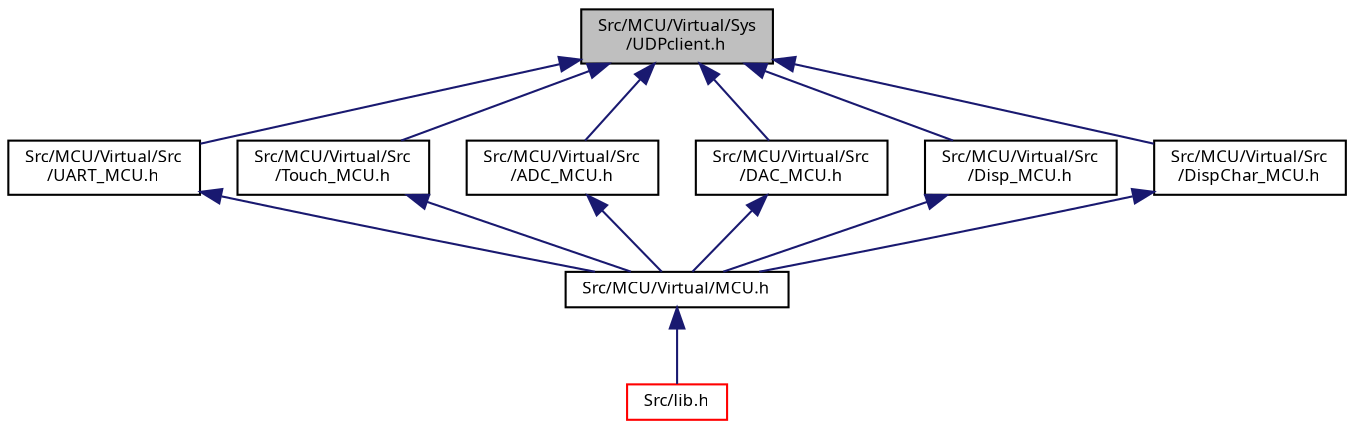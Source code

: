digraph "Src/MCU/Virtual/Sys/UDPclient.h"
{
  edge [fontname="Sans",fontsize="8",labelfontname="Sans",labelfontsize="8"];
  node [fontname="Sans",fontsize="8",shape=record];
  Node1 [label="Src/MCU/Virtual/Sys\l/UDPclient.h",height=0.2,width=0.4,color="black", fillcolor="grey75", style="filled", fontcolor="black"];
  Node1 -> Node2 [dir="back",color="midnightblue",fontsize="8",style="solid",fontname="Sans"];
  Node2 [label="Src/MCU/Virtual/Src\l/UART_MCU.h",height=0.2,width=0.4,color="black", fillcolor="white", style="filled",URL="$_u_a_r_t___m_c_u_8h.html"];
  Node2 -> Node3 [dir="back",color="midnightblue",fontsize="8",style="solid",fontname="Sans"];
  Node3 [label="Src/MCU/Virtual/MCU.h",height=0.2,width=0.4,color="black", fillcolor="white", style="filled",URL="$_m_c_u_8h.html",tooltip="Include controller specific header files. "];
  Node3 -> Node4 [dir="back",color="midnightblue",fontsize="8",style="solid",fontname="Sans"];
  Node4 [label="Src/lib.h",height=0.2,width=0.4,color="red", fillcolor="white", style="filled",URL="$lib_8h.html",tooltip="Library main include file. "];
  Node1 -> Node5 [dir="back",color="midnightblue",fontsize="8",style="solid",fontname="Sans"];
  Node5 [label="Src/MCU/Virtual/Src\l/Touch_MCU.h",height=0.2,width=0.4,color="black", fillcolor="white", style="filled",URL="$_touch___m_c_u_8h_source.html"];
  Node5 -> Node3 [dir="back",color="midnightblue",fontsize="8",style="solid",fontname="Sans"];
  Node1 -> Node6 [dir="back",color="midnightblue",fontsize="8",style="solid",fontname="Sans"];
  Node6 [label="Src/MCU/Virtual/Src\l/ADC_MCU.h",height=0.2,width=0.4,color="black", fillcolor="white", style="filled",URL="$_a_d_c___m_c_u_8h_source.html"];
  Node6 -> Node3 [dir="back",color="midnightblue",fontsize="8",style="solid",fontname="Sans"];
  Node1 -> Node7 [dir="back",color="midnightblue",fontsize="8",style="solid",fontname="Sans"];
  Node7 [label="Src/MCU/Virtual/Src\l/DAC_MCU.h",height=0.2,width=0.4,color="black", fillcolor="white", style="filled",URL="$_d_a_c___m_c_u_8h_source.html"];
  Node7 -> Node3 [dir="back",color="midnightblue",fontsize="8",style="solid",fontname="Sans"];
  Node1 -> Node8 [dir="back",color="midnightblue",fontsize="8",style="solid",fontname="Sans"];
  Node8 [label="Src/MCU/Virtual/Src\l/Disp_MCU.h",height=0.2,width=0.4,color="black", fillcolor="white", style="filled",URL="$_disp___m_c_u_8h_source.html"];
  Node8 -> Node3 [dir="back",color="midnightblue",fontsize="8",style="solid",fontname="Sans"];
  Node1 -> Node9 [dir="back",color="midnightblue",fontsize="8",style="solid",fontname="Sans"];
  Node9 [label="Src/MCU/Virtual/Src\l/DispChar_MCU.h",height=0.2,width=0.4,color="black", fillcolor="white", style="filled",URL="$_disp_char___m_c_u_8h_source.html"];
  Node9 -> Node3 [dir="back",color="midnightblue",fontsize="8",style="solid",fontname="Sans"];
}
